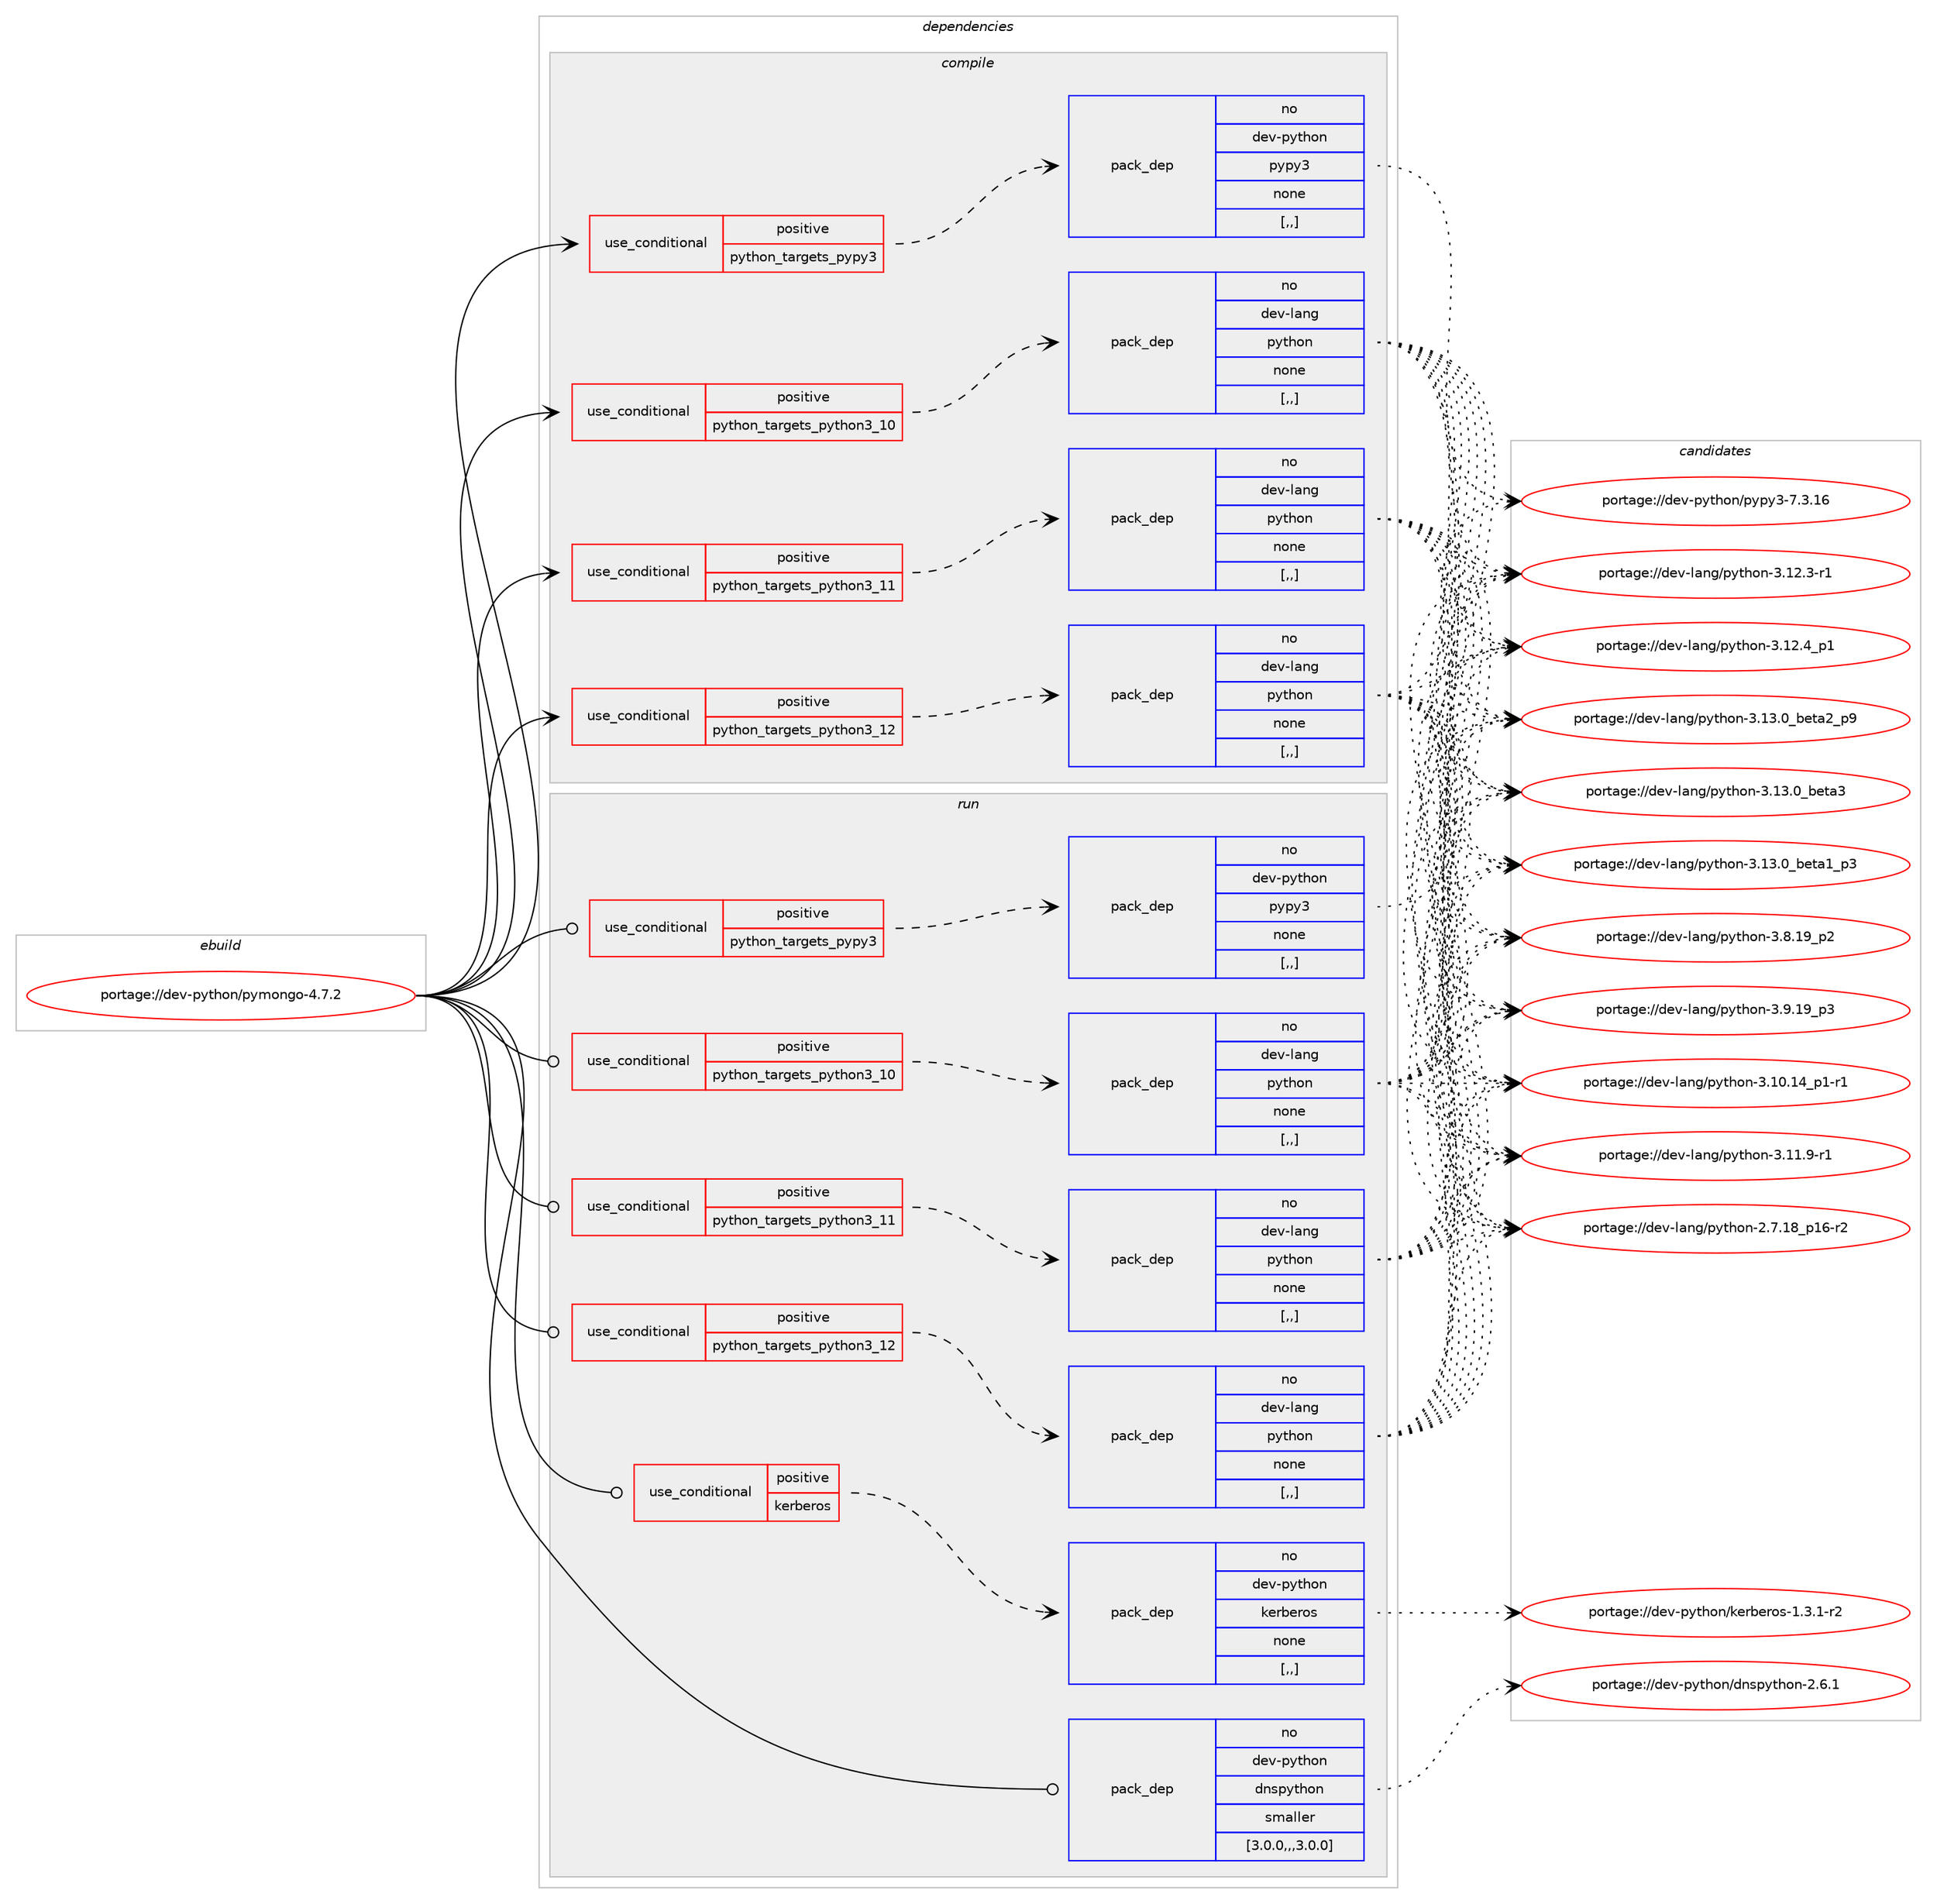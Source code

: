 digraph prolog {

# *************
# Graph options
# *************

newrank=true;
concentrate=true;
compound=true;
graph [rankdir=LR,fontname=Helvetica,fontsize=10,ranksep=1.5];#, ranksep=2.5, nodesep=0.2];
edge  [arrowhead=vee];
node  [fontname=Helvetica,fontsize=10];

# **********
# The ebuild
# **********

subgraph cluster_leftcol {
color=gray;
rank=same;
label=<<i>ebuild</i>>;
id [label="portage://dev-python/pymongo-4.7.2", color=red, width=4, href="../dev-python/pymongo-4.7.2.svg"];
}

# ****************
# The dependencies
# ****************

subgraph cluster_midcol {
color=gray;
label=<<i>dependencies</i>>;
subgraph cluster_compile {
fillcolor="#eeeeee";
style=filled;
label=<<i>compile</i>>;
subgraph cond36031 {
dependency153385 [label=<<TABLE BORDER="0" CELLBORDER="1" CELLSPACING="0" CELLPADDING="4"><TR><TD ROWSPAN="3" CELLPADDING="10">use_conditional</TD></TR><TR><TD>positive</TD></TR><TR><TD>python_targets_pypy3</TD></TR></TABLE>>, shape=none, color=red];
subgraph pack116133 {
dependency153386 [label=<<TABLE BORDER="0" CELLBORDER="1" CELLSPACING="0" CELLPADDING="4" WIDTH="220"><TR><TD ROWSPAN="6" CELLPADDING="30">pack_dep</TD></TR><TR><TD WIDTH="110">no</TD></TR><TR><TD>dev-python</TD></TR><TR><TD>pypy3</TD></TR><TR><TD>none</TD></TR><TR><TD>[,,]</TD></TR></TABLE>>, shape=none, color=blue];
}
dependency153385:e -> dependency153386:w [weight=20,style="dashed",arrowhead="vee"];
}
id:e -> dependency153385:w [weight=20,style="solid",arrowhead="vee"];
subgraph cond36032 {
dependency153387 [label=<<TABLE BORDER="0" CELLBORDER="1" CELLSPACING="0" CELLPADDING="4"><TR><TD ROWSPAN="3" CELLPADDING="10">use_conditional</TD></TR><TR><TD>positive</TD></TR><TR><TD>python_targets_python3_10</TD></TR></TABLE>>, shape=none, color=red];
subgraph pack116134 {
dependency153388 [label=<<TABLE BORDER="0" CELLBORDER="1" CELLSPACING="0" CELLPADDING="4" WIDTH="220"><TR><TD ROWSPAN="6" CELLPADDING="30">pack_dep</TD></TR><TR><TD WIDTH="110">no</TD></TR><TR><TD>dev-lang</TD></TR><TR><TD>python</TD></TR><TR><TD>none</TD></TR><TR><TD>[,,]</TD></TR></TABLE>>, shape=none, color=blue];
}
dependency153387:e -> dependency153388:w [weight=20,style="dashed",arrowhead="vee"];
}
id:e -> dependency153387:w [weight=20,style="solid",arrowhead="vee"];
subgraph cond36033 {
dependency153389 [label=<<TABLE BORDER="0" CELLBORDER="1" CELLSPACING="0" CELLPADDING="4"><TR><TD ROWSPAN="3" CELLPADDING="10">use_conditional</TD></TR><TR><TD>positive</TD></TR><TR><TD>python_targets_python3_11</TD></TR></TABLE>>, shape=none, color=red];
subgraph pack116135 {
dependency153390 [label=<<TABLE BORDER="0" CELLBORDER="1" CELLSPACING="0" CELLPADDING="4" WIDTH="220"><TR><TD ROWSPAN="6" CELLPADDING="30">pack_dep</TD></TR><TR><TD WIDTH="110">no</TD></TR><TR><TD>dev-lang</TD></TR><TR><TD>python</TD></TR><TR><TD>none</TD></TR><TR><TD>[,,]</TD></TR></TABLE>>, shape=none, color=blue];
}
dependency153389:e -> dependency153390:w [weight=20,style="dashed",arrowhead="vee"];
}
id:e -> dependency153389:w [weight=20,style="solid",arrowhead="vee"];
subgraph cond36034 {
dependency153391 [label=<<TABLE BORDER="0" CELLBORDER="1" CELLSPACING="0" CELLPADDING="4"><TR><TD ROWSPAN="3" CELLPADDING="10">use_conditional</TD></TR><TR><TD>positive</TD></TR><TR><TD>python_targets_python3_12</TD></TR></TABLE>>, shape=none, color=red];
subgraph pack116136 {
dependency153392 [label=<<TABLE BORDER="0" CELLBORDER="1" CELLSPACING="0" CELLPADDING="4" WIDTH="220"><TR><TD ROWSPAN="6" CELLPADDING="30">pack_dep</TD></TR><TR><TD WIDTH="110">no</TD></TR><TR><TD>dev-lang</TD></TR><TR><TD>python</TD></TR><TR><TD>none</TD></TR><TR><TD>[,,]</TD></TR></TABLE>>, shape=none, color=blue];
}
dependency153391:e -> dependency153392:w [weight=20,style="dashed",arrowhead="vee"];
}
id:e -> dependency153391:w [weight=20,style="solid",arrowhead="vee"];
}
subgraph cluster_compileandrun {
fillcolor="#eeeeee";
style=filled;
label=<<i>compile and run</i>>;
}
subgraph cluster_run {
fillcolor="#eeeeee";
style=filled;
label=<<i>run</i>>;
subgraph cond36035 {
dependency153393 [label=<<TABLE BORDER="0" CELLBORDER="1" CELLSPACING="0" CELLPADDING="4"><TR><TD ROWSPAN="3" CELLPADDING="10">use_conditional</TD></TR><TR><TD>positive</TD></TR><TR><TD>kerberos</TD></TR></TABLE>>, shape=none, color=red];
subgraph pack116137 {
dependency153394 [label=<<TABLE BORDER="0" CELLBORDER="1" CELLSPACING="0" CELLPADDING="4" WIDTH="220"><TR><TD ROWSPAN="6" CELLPADDING="30">pack_dep</TD></TR><TR><TD WIDTH="110">no</TD></TR><TR><TD>dev-python</TD></TR><TR><TD>kerberos</TD></TR><TR><TD>none</TD></TR><TR><TD>[,,]</TD></TR></TABLE>>, shape=none, color=blue];
}
dependency153393:e -> dependency153394:w [weight=20,style="dashed",arrowhead="vee"];
}
id:e -> dependency153393:w [weight=20,style="solid",arrowhead="odot"];
subgraph cond36036 {
dependency153395 [label=<<TABLE BORDER="0" CELLBORDER="1" CELLSPACING="0" CELLPADDING="4"><TR><TD ROWSPAN="3" CELLPADDING="10">use_conditional</TD></TR><TR><TD>positive</TD></TR><TR><TD>python_targets_pypy3</TD></TR></TABLE>>, shape=none, color=red];
subgraph pack116138 {
dependency153396 [label=<<TABLE BORDER="0" CELLBORDER="1" CELLSPACING="0" CELLPADDING="4" WIDTH="220"><TR><TD ROWSPAN="6" CELLPADDING="30">pack_dep</TD></TR><TR><TD WIDTH="110">no</TD></TR><TR><TD>dev-python</TD></TR><TR><TD>pypy3</TD></TR><TR><TD>none</TD></TR><TR><TD>[,,]</TD></TR></TABLE>>, shape=none, color=blue];
}
dependency153395:e -> dependency153396:w [weight=20,style="dashed",arrowhead="vee"];
}
id:e -> dependency153395:w [weight=20,style="solid",arrowhead="odot"];
subgraph cond36037 {
dependency153397 [label=<<TABLE BORDER="0" CELLBORDER="1" CELLSPACING="0" CELLPADDING="4"><TR><TD ROWSPAN="3" CELLPADDING="10">use_conditional</TD></TR><TR><TD>positive</TD></TR><TR><TD>python_targets_python3_10</TD></TR></TABLE>>, shape=none, color=red];
subgraph pack116139 {
dependency153398 [label=<<TABLE BORDER="0" CELLBORDER="1" CELLSPACING="0" CELLPADDING="4" WIDTH="220"><TR><TD ROWSPAN="6" CELLPADDING="30">pack_dep</TD></TR><TR><TD WIDTH="110">no</TD></TR><TR><TD>dev-lang</TD></TR><TR><TD>python</TD></TR><TR><TD>none</TD></TR><TR><TD>[,,]</TD></TR></TABLE>>, shape=none, color=blue];
}
dependency153397:e -> dependency153398:w [weight=20,style="dashed",arrowhead="vee"];
}
id:e -> dependency153397:w [weight=20,style="solid",arrowhead="odot"];
subgraph cond36038 {
dependency153399 [label=<<TABLE BORDER="0" CELLBORDER="1" CELLSPACING="0" CELLPADDING="4"><TR><TD ROWSPAN="3" CELLPADDING="10">use_conditional</TD></TR><TR><TD>positive</TD></TR><TR><TD>python_targets_python3_11</TD></TR></TABLE>>, shape=none, color=red];
subgraph pack116140 {
dependency153400 [label=<<TABLE BORDER="0" CELLBORDER="1" CELLSPACING="0" CELLPADDING="4" WIDTH="220"><TR><TD ROWSPAN="6" CELLPADDING="30">pack_dep</TD></TR><TR><TD WIDTH="110">no</TD></TR><TR><TD>dev-lang</TD></TR><TR><TD>python</TD></TR><TR><TD>none</TD></TR><TR><TD>[,,]</TD></TR></TABLE>>, shape=none, color=blue];
}
dependency153399:e -> dependency153400:w [weight=20,style="dashed",arrowhead="vee"];
}
id:e -> dependency153399:w [weight=20,style="solid",arrowhead="odot"];
subgraph cond36039 {
dependency153401 [label=<<TABLE BORDER="0" CELLBORDER="1" CELLSPACING="0" CELLPADDING="4"><TR><TD ROWSPAN="3" CELLPADDING="10">use_conditional</TD></TR><TR><TD>positive</TD></TR><TR><TD>python_targets_python3_12</TD></TR></TABLE>>, shape=none, color=red];
subgraph pack116141 {
dependency153402 [label=<<TABLE BORDER="0" CELLBORDER="1" CELLSPACING="0" CELLPADDING="4" WIDTH="220"><TR><TD ROWSPAN="6" CELLPADDING="30">pack_dep</TD></TR><TR><TD WIDTH="110">no</TD></TR><TR><TD>dev-lang</TD></TR><TR><TD>python</TD></TR><TR><TD>none</TD></TR><TR><TD>[,,]</TD></TR></TABLE>>, shape=none, color=blue];
}
dependency153401:e -> dependency153402:w [weight=20,style="dashed",arrowhead="vee"];
}
id:e -> dependency153401:w [weight=20,style="solid",arrowhead="odot"];
subgraph pack116142 {
dependency153403 [label=<<TABLE BORDER="0" CELLBORDER="1" CELLSPACING="0" CELLPADDING="4" WIDTH="220"><TR><TD ROWSPAN="6" CELLPADDING="30">pack_dep</TD></TR><TR><TD WIDTH="110">no</TD></TR><TR><TD>dev-python</TD></TR><TR><TD>dnspython</TD></TR><TR><TD>smaller</TD></TR><TR><TD>[3.0.0,,,3.0.0]</TD></TR></TABLE>>, shape=none, color=blue];
}
id:e -> dependency153403:w [weight=20,style="solid",arrowhead="odot"];
}
}

# **************
# The candidates
# **************

subgraph cluster_choices {
rank=same;
color=gray;
label=<<i>candidates</i>>;

subgraph choice116133 {
color=black;
nodesep=1;
choice10010111845112121116104111110471121211121215145554651464954 [label="portage://dev-python/pypy3-7.3.16", color=red, width=4,href="../dev-python/pypy3-7.3.16.svg"];
dependency153386:e -> choice10010111845112121116104111110471121211121215145554651464954:w [style=dotted,weight="100"];
}
subgraph choice116134 {
color=black;
nodesep=1;
choice100101118451089711010347112121116104111110455046554649569511249544511450 [label="portage://dev-lang/python-2.7.18_p16-r2", color=red, width=4,href="../dev-lang/python-2.7.18_p16-r2.svg"];
choice100101118451089711010347112121116104111110455146494846495295112494511449 [label="portage://dev-lang/python-3.10.14_p1-r1", color=red, width=4,href="../dev-lang/python-3.10.14_p1-r1.svg"];
choice100101118451089711010347112121116104111110455146494946574511449 [label="portage://dev-lang/python-3.11.9-r1", color=red, width=4,href="../dev-lang/python-3.11.9-r1.svg"];
choice100101118451089711010347112121116104111110455146495046514511449 [label="portage://dev-lang/python-3.12.3-r1", color=red, width=4,href="../dev-lang/python-3.12.3-r1.svg"];
choice100101118451089711010347112121116104111110455146495046529511249 [label="portage://dev-lang/python-3.12.4_p1", color=red, width=4,href="../dev-lang/python-3.12.4_p1.svg"];
choice10010111845108971101034711212111610411111045514649514648959810111697499511251 [label="portage://dev-lang/python-3.13.0_beta1_p3", color=red, width=4,href="../dev-lang/python-3.13.0_beta1_p3.svg"];
choice10010111845108971101034711212111610411111045514649514648959810111697509511257 [label="portage://dev-lang/python-3.13.0_beta2_p9", color=red, width=4,href="../dev-lang/python-3.13.0_beta2_p9.svg"];
choice1001011184510897110103471121211161041111104551464951464895981011169751 [label="portage://dev-lang/python-3.13.0_beta3", color=red, width=4,href="../dev-lang/python-3.13.0_beta3.svg"];
choice100101118451089711010347112121116104111110455146564649579511250 [label="portage://dev-lang/python-3.8.19_p2", color=red, width=4,href="../dev-lang/python-3.8.19_p2.svg"];
choice100101118451089711010347112121116104111110455146574649579511251 [label="portage://dev-lang/python-3.9.19_p3", color=red, width=4,href="../dev-lang/python-3.9.19_p3.svg"];
dependency153388:e -> choice100101118451089711010347112121116104111110455046554649569511249544511450:w [style=dotted,weight="100"];
dependency153388:e -> choice100101118451089711010347112121116104111110455146494846495295112494511449:w [style=dotted,weight="100"];
dependency153388:e -> choice100101118451089711010347112121116104111110455146494946574511449:w [style=dotted,weight="100"];
dependency153388:e -> choice100101118451089711010347112121116104111110455146495046514511449:w [style=dotted,weight="100"];
dependency153388:e -> choice100101118451089711010347112121116104111110455146495046529511249:w [style=dotted,weight="100"];
dependency153388:e -> choice10010111845108971101034711212111610411111045514649514648959810111697499511251:w [style=dotted,weight="100"];
dependency153388:e -> choice10010111845108971101034711212111610411111045514649514648959810111697509511257:w [style=dotted,weight="100"];
dependency153388:e -> choice1001011184510897110103471121211161041111104551464951464895981011169751:w [style=dotted,weight="100"];
dependency153388:e -> choice100101118451089711010347112121116104111110455146564649579511250:w [style=dotted,weight="100"];
dependency153388:e -> choice100101118451089711010347112121116104111110455146574649579511251:w [style=dotted,weight="100"];
}
subgraph choice116135 {
color=black;
nodesep=1;
choice100101118451089711010347112121116104111110455046554649569511249544511450 [label="portage://dev-lang/python-2.7.18_p16-r2", color=red, width=4,href="../dev-lang/python-2.7.18_p16-r2.svg"];
choice100101118451089711010347112121116104111110455146494846495295112494511449 [label="portage://dev-lang/python-3.10.14_p1-r1", color=red, width=4,href="../dev-lang/python-3.10.14_p1-r1.svg"];
choice100101118451089711010347112121116104111110455146494946574511449 [label="portage://dev-lang/python-3.11.9-r1", color=red, width=4,href="../dev-lang/python-3.11.9-r1.svg"];
choice100101118451089711010347112121116104111110455146495046514511449 [label="portage://dev-lang/python-3.12.3-r1", color=red, width=4,href="../dev-lang/python-3.12.3-r1.svg"];
choice100101118451089711010347112121116104111110455146495046529511249 [label="portage://dev-lang/python-3.12.4_p1", color=red, width=4,href="../dev-lang/python-3.12.4_p1.svg"];
choice10010111845108971101034711212111610411111045514649514648959810111697499511251 [label="portage://dev-lang/python-3.13.0_beta1_p3", color=red, width=4,href="../dev-lang/python-3.13.0_beta1_p3.svg"];
choice10010111845108971101034711212111610411111045514649514648959810111697509511257 [label="portage://dev-lang/python-3.13.0_beta2_p9", color=red, width=4,href="../dev-lang/python-3.13.0_beta2_p9.svg"];
choice1001011184510897110103471121211161041111104551464951464895981011169751 [label="portage://dev-lang/python-3.13.0_beta3", color=red, width=4,href="../dev-lang/python-3.13.0_beta3.svg"];
choice100101118451089711010347112121116104111110455146564649579511250 [label="portage://dev-lang/python-3.8.19_p2", color=red, width=4,href="../dev-lang/python-3.8.19_p2.svg"];
choice100101118451089711010347112121116104111110455146574649579511251 [label="portage://dev-lang/python-3.9.19_p3", color=red, width=4,href="../dev-lang/python-3.9.19_p3.svg"];
dependency153390:e -> choice100101118451089711010347112121116104111110455046554649569511249544511450:w [style=dotted,weight="100"];
dependency153390:e -> choice100101118451089711010347112121116104111110455146494846495295112494511449:w [style=dotted,weight="100"];
dependency153390:e -> choice100101118451089711010347112121116104111110455146494946574511449:w [style=dotted,weight="100"];
dependency153390:e -> choice100101118451089711010347112121116104111110455146495046514511449:w [style=dotted,weight="100"];
dependency153390:e -> choice100101118451089711010347112121116104111110455146495046529511249:w [style=dotted,weight="100"];
dependency153390:e -> choice10010111845108971101034711212111610411111045514649514648959810111697499511251:w [style=dotted,weight="100"];
dependency153390:e -> choice10010111845108971101034711212111610411111045514649514648959810111697509511257:w [style=dotted,weight="100"];
dependency153390:e -> choice1001011184510897110103471121211161041111104551464951464895981011169751:w [style=dotted,weight="100"];
dependency153390:e -> choice100101118451089711010347112121116104111110455146564649579511250:w [style=dotted,weight="100"];
dependency153390:e -> choice100101118451089711010347112121116104111110455146574649579511251:w [style=dotted,weight="100"];
}
subgraph choice116136 {
color=black;
nodesep=1;
choice100101118451089711010347112121116104111110455046554649569511249544511450 [label="portage://dev-lang/python-2.7.18_p16-r2", color=red, width=4,href="../dev-lang/python-2.7.18_p16-r2.svg"];
choice100101118451089711010347112121116104111110455146494846495295112494511449 [label="portage://dev-lang/python-3.10.14_p1-r1", color=red, width=4,href="../dev-lang/python-3.10.14_p1-r1.svg"];
choice100101118451089711010347112121116104111110455146494946574511449 [label="portage://dev-lang/python-3.11.9-r1", color=red, width=4,href="../dev-lang/python-3.11.9-r1.svg"];
choice100101118451089711010347112121116104111110455146495046514511449 [label="portage://dev-lang/python-3.12.3-r1", color=red, width=4,href="../dev-lang/python-3.12.3-r1.svg"];
choice100101118451089711010347112121116104111110455146495046529511249 [label="portage://dev-lang/python-3.12.4_p1", color=red, width=4,href="../dev-lang/python-3.12.4_p1.svg"];
choice10010111845108971101034711212111610411111045514649514648959810111697499511251 [label="portage://dev-lang/python-3.13.0_beta1_p3", color=red, width=4,href="../dev-lang/python-3.13.0_beta1_p3.svg"];
choice10010111845108971101034711212111610411111045514649514648959810111697509511257 [label="portage://dev-lang/python-3.13.0_beta2_p9", color=red, width=4,href="../dev-lang/python-3.13.0_beta2_p9.svg"];
choice1001011184510897110103471121211161041111104551464951464895981011169751 [label="portage://dev-lang/python-3.13.0_beta3", color=red, width=4,href="../dev-lang/python-3.13.0_beta3.svg"];
choice100101118451089711010347112121116104111110455146564649579511250 [label="portage://dev-lang/python-3.8.19_p2", color=red, width=4,href="../dev-lang/python-3.8.19_p2.svg"];
choice100101118451089711010347112121116104111110455146574649579511251 [label="portage://dev-lang/python-3.9.19_p3", color=red, width=4,href="../dev-lang/python-3.9.19_p3.svg"];
dependency153392:e -> choice100101118451089711010347112121116104111110455046554649569511249544511450:w [style=dotted,weight="100"];
dependency153392:e -> choice100101118451089711010347112121116104111110455146494846495295112494511449:w [style=dotted,weight="100"];
dependency153392:e -> choice100101118451089711010347112121116104111110455146494946574511449:w [style=dotted,weight="100"];
dependency153392:e -> choice100101118451089711010347112121116104111110455146495046514511449:w [style=dotted,weight="100"];
dependency153392:e -> choice100101118451089711010347112121116104111110455146495046529511249:w [style=dotted,weight="100"];
dependency153392:e -> choice10010111845108971101034711212111610411111045514649514648959810111697499511251:w [style=dotted,weight="100"];
dependency153392:e -> choice10010111845108971101034711212111610411111045514649514648959810111697509511257:w [style=dotted,weight="100"];
dependency153392:e -> choice1001011184510897110103471121211161041111104551464951464895981011169751:w [style=dotted,weight="100"];
dependency153392:e -> choice100101118451089711010347112121116104111110455146564649579511250:w [style=dotted,weight="100"];
dependency153392:e -> choice100101118451089711010347112121116104111110455146574649579511251:w [style=dotted,weight="100"];
}
subgraph choice116137 {
color=black;
nodesep=1;
choice1001011184511212111610411111047107101114981011141111154549465146494511450 [label="portage://dev-python/kerberos-1.3.1-r2", color=red, width=4,href="../dev-python/kerberos-1.3.1-r2.svg"];
dependency153394:e -> choice1001011184511212111610411111047107101114981011141111154549465146494511450:w [style=dotted,weight="100"];
}
subgraph choice116138 {
color=black;
nodesep=1;
choice10010111845112121116104111110471121211121215145554651464954 [label="portage://dev-python/pypy3-7.3.16", color=red, width=4,href="../dev-python/pypy3-7.3.16.svg"];
dependency153396:e -> choice10010111845112121116104111110471121211121215145554651464954:w [style=dotted,weight="100"];
}
subgraph choice116139 {
color=black;
nodesep=1;
choice100101118451089711010347112121116104111110455046554649569511249544511450 [label="portage://dev-lang/python-2.7.18_p16-r2", color=red, width=4,href="../dev-lang/python-2.7.18_p16-r2.svg"];
choice100101118451089711010347112121116104111110455146494846495295112494511449 [label="portage://dev-lang/python-3.10.14_p1-r1", color=red, width=4,href="../dev-lang/python-3.10.14_p1-r1.svg"];
choice100101118451089711010347112121116104111110455146494946574511449 [label="portage://dev-lang/python-3.11.9-r1", color=red, width=4,href="../dev-lang/python-3.11.9-r1.svg"];
choice100101118451089711010347112121116104111110455146495046514511449 [label="portage://dev-lang/python-3.12.3-r1", color=red, width=4,href="../dev-lang/python-3.12.3-r1.svg"];
choice100101118451089711010347112121116104111110455146495046529511249 [label="portage://dev-lang/python-3.12.4_p1", color=red, width=4,href="../dev-lang/python-3.12.4_p1.svg"];
choice10010111845108971101034711212111610411111045514649514648959810111697499511251 [label="portage://dev-lang/python-3.13.0_beta1_p3", color=red, width=4,href="../dev-lang/python-3.13.0_beta1_p3.svg"];
choice10010111845108971101034711212111610411111045514649514648959810111697509511257 [label="portage://dev-lang/python-3.13.0_beta2_p9", color=red, width=4,href="../dev-lang/python-3.13.0_beta2_p9.svg"];
choice1001011184510897110103471121211161041111104551464951464895981011169751 [label="portage://dev-lang/python-3.13.0_beta3", color=red, width=4,href="../dev-lang/python-3.13.0_beta3.svg"];
choice100101118451089711010347112121116104111110455146564649579511250 [label="portage://dev-lang/python-3.8.19_p2", color=red, width=4,href="../dev-lang/python-3.8.19_p2.svg"];
choice100101118451089711010347112121116104111110455146574649579511251 [label="portage://dev-lang/python-3.9.19_p3", color=red, width=4,href="../dev-lang/python-3.9.19_p3.svg"];
dependency153398:e -> choice100101118451089711010347112121116104111110455046554649569511249544511450:w [style=dotted,weight="100"];
dependency153398:e -> choice100101118451089711010347112121116104111110455146494846495295112494511449:w [style=dotted,weight="100"];
dependency153398:e -> choice100101118451089711010347112121116104111110455146494946574511449:w [style=dotted,weight="100"];
dependency153398:e -> choice100101118451089711010347112121116104111110455146495046514511449:w [style=dotted,weight="100"];
dependency153398:e -> choice100101118451089711010347112121116104111110455146495046529511249:w [style=dotted,weight="100"];
dependency153398:e -> choice10010111845108971101034711212111610411111045514649514648959810111697499511251:w [style=dotted,weight="100"];
dependency153398:e -> choice10010111845108971101034711212111610411111045514649514648959810111697509511257:w [style=dotted,weight="100"];
dependency153398:e -> choice1001011184510897110103471121211161041111104551464951464895981011169751:w [style=dotted,weight="100"];
dependency153398:e -> choice100101118451089711010347112121116104111110455146564649579511250:w [style=dotted,weight="100"];
dependency153398:e -> choice100101118451089711010347112121116104111110455146574649579511251:w [style=dotted,weight="100"];
}
subgraph choice116140 {
color=black;
nodesep=1;
choice100101118451089711010347112121116104111110455046554649569511249544511450 [label="portage://dev-lang/python-2.7.18_p16-r2", color=red, width=4,href="../dev-lang/python-2.7.18_p16-r2.svg"];
choice100101118451089711010347112121116104111110455146494846495295112494511449 [label="portage://dev-lang/python-3.10.14_p1-r1", color=red, width=4,href="../dev-lang/python-3.10.14_p1-r1.svg"];
choice100101118451089711010347112121116104111110455146494946574511449 [label="portage://dev-lang/python-3.11.9-r1", color=red, width=4,href="../dev-lang/python-3.11.9-r1.svg"];
choice100101118451089711010347112121116104111110455146495046514511449 [label="portage://dev-lang/python-3.12.3-r1", color=red, width=4,href="../dev-lang/python-3.12.3-r1.svg"];
choice100101118451089711010347112121116104111110455146495046529511249 [label="portage://dev-lang/python-3.12.4_p1", color=red, width=4,href="../dev-lang/python-3.12.4_p1.svg"];
choice10010111845108971101034711212111610411111045514649514648959810111697499511251 [label="portage://dev-lang/python-3.13.0_beta1_p3", color=red, width=4,href="../dev-lang/python-3.13.0_beta1_p3.svg"];
choice10010111845108971101034711212111610411111045514649514648959810111697509511257 [label="portage://dev-lang/python-3.13.0_beta2_p9", color=red, width=4,href="../dev-lang/python-3.13.0_beta2_p9.svg"];
choice1001011184510897110103471121211161041111104551464951464895981011169751 [label="portage://dev-lang/python-3.13.0_beta3", color=red, width=4,href="../dev-lang/python-3.13.0_beta3.svg"];
choice100101118451089711010347112121116104111110455146564649579511250 [label="portage://dev-lang/python-3.8.19_p2", color=red, width=4,href="../dev-lang/python-3.8.19_p2.svg"];
choice100101118451089711010347112121116104111110455146574649579511251 [label="portage://dev-lang/python-3.9.19_p3", color=red, width=4,href="../dev-lang/python-3.9.19_p3.svg"];
dependency153400:e -> choice100101118451089711010347112121116104111110455046554649569511249544511450:w [style=dotted,weight="100"];
dependency153400:e -> choice100101118451089711010347112121116104111110455146494846495295112494511449:w [style=dotted,weight="100"];
dependency153400:e -> choice100101118451089711010347112121116104111110455146494946574511449:w [style=dotted,weight="100"];
dependency153400:e -> choice100101118451089711010347112121116104111110455146495046514511449:w [style=dotted,weight="100"];
dependency153400:e -> choice100101118451089711010347112121116104111110455146495046529511249:w [style=dotted,weight="100"];
dependency153400:e -> choice10010111845108971101034711212111610411111045514649514648959810111697499511251:w [style=dotted,weight="100"];
dependency153400:e -> choice10010111845108971101034711212111610411111045514649514648959810111697509511257:w [style=dotted,weight="100"];
dependency153400:e -> choice1001011184510897110103471121211161041111104551464951464895981011169751:w [style=dotted,weight="100"];
dependency153400:e -> choice100101118451089711010347112121116104111110455146564649579511250:w [style=dotted,weight="100"];
dependency153400:e -> choice100101118451089711010347112121116104111110455146574649579511251:w [style=dotted,weight="100"];
}
subgraph choice116141 {
color=black;
nodesep=1;
choice100101118451089711010347112121116104111110455046554649569511249544511450 [label="portage://dev-lang/python-2.7.18_p16-r2", color=red, width=4,href="../dev-lang/python-2.7.18_p16-r2.svg"];
choice100101118451089711010347112121116104111110455146494846495295112494511449 [label="portage://dev-lang/python-3.10.14_p1-r1", color=red, width=4,href="../dev-lang/python-3.10.14_p1-r1.svg"];
choice100101118451089711010347112121116104111110455146494946574511449 [label="portage://dev-lang/python-3.11.9-r1", color=red, width=4,href="../dev-lang/python-3.11.9-r1.svg"];
choice100101118451089711010347112121116104111110455146495046514511449 [label="portage://dev-lang/python-3.12.3-r1", color=red, width=4,href="../dev-lang/python-3.12.3-r1.svg"];
choice100101118451089711010347112121116104111110455146495046529511249 [label="portage://dev-lang/python-3.12.4_p1", color=red, width=4,href="../dev-lang/python-3.12.4_p1.svg"];
choice10010111845108971101034711212111610411111045514649514648959810111697499511251 [label="portage://dev-lang/python-3.13.0_beta1_p3", color=red, width=4,href="../dev-lang/python-3.13.0_beta1_p3.svg"];
choice10010111845108971101034711212111610411111045514649514648959810111697509511257 [label="portage://dev-lang/python-3.13.0_beta2_p9", color=red, width=4,href="../dev-lang/python-3.13.0_beta2_p9.svg"];
choice1001011184510897110103471121211161041111104551464951464895981011169751 [label="portage://dev-lang/python-3.13.0_beta3", color=red, width=4,href="../dev-lang/python-3.13.0_beta3.svg"];
choice100101118451089711010347112121116104111110455146564649579511250 [label="portage://dev-lang/python-3.8.19_p2", color=red, width=4,href="../dev-lang/python-3.8.19_p2.svg"];
choice100101118451089711010347112121116104111110455146574649579511251 [label="portage://dev-lang/python-3.9.19_p3", color=red, width=4,href="../dev-lang/python-3.9.19_p3.svg"];
dependency153402:e -> choice100101118451089711010347112121116104111110455046554649569511249544511450:w [style=dotted,weight="100"];
dependency153402:e -> choice100101118451089711010347112121116104111110455146494846495295112494511449:w [style=dotted,weight="100"];
dependency153402:e -> choice100101118451089711010347112121116104111110455146494946574511449:w [style=dotted,weight="100"];
dependency153402:e -> choice100101118451089711010347112121116104111110455146495046514511449:w [style=dotted,weight="100"];
dependency153402:e -> choice100101118451089711010347112121116104111110455146495046529511249:w [style=dotted,weight="100"];
dependency153402:e -> choice10010111845108971101034711212111610411111045514649514648959810111697499511251:w [style=dotted,weight="100"];
dependency153402:e -> choice10010111845108971101034711212111610411111045514649514648959810111697509511257:w [style=dotted,weight="100"];
dependency153402:e -> choice1001011184510897110103471121211161041111104551464951464895981011169751:w [style=dotted,weight="100"];
dependency153402:e -> choice100101118451089711010347112121116104111110455146564649579511250:w [style=dotted,weight="100"];
dependency153402:e -> choice100101118451089711010347112121116104111110455146574649579511251:w [style=dotted,weight="100"];
}
subgraph choice116142 {
color=black;
nodesep=1;
choice1001011184511212111610411111047100110115112121116104111110455046544649 [label="portage://dev-python/dnspython-2.6.1", color=red, width=4,href="../dev-python/dnspython-2.6.1.svg"];
dependency153403:e -> choice1001011184511212111610411111047100110115112121116104111110455046544649:w [style=dotted,weight="100"];
}
}

}
